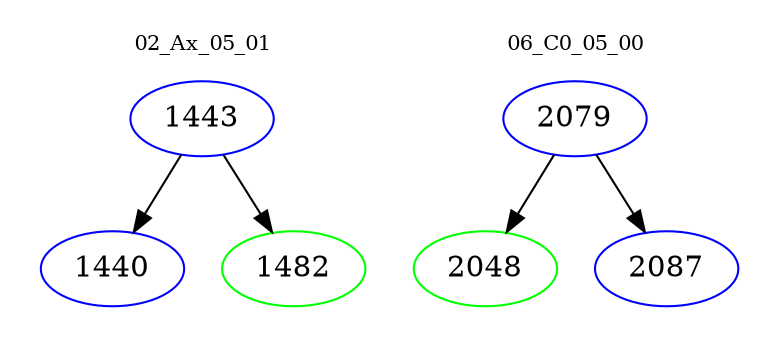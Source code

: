 digraph{
subgraph cluster_0 {
color = white
label = "02_Ax_05_01";
fontsize=10;
T0_1443 [label="1443", color="blue"]
T0_1443 -> T0_1440 [color="black"]
T0_1440 [label="1440", color="blue"]
T0_1443 -> T0_1482 [color="black"]
T0_1482 [label="1482", color="green"]
}
subgraph cluster_1 {
color = white
label = "06_C0_05_00";
fontsize=10;
T1_2079 [label="2079", color="blue"]
T1_2079 -> T1_2048 [color="black"]
T1_2048 [label="2048", color="green"]
T1_2079 -> T1_2087 [color="black"]
T1_2087 [label="2087", color="blue"]
}
}
